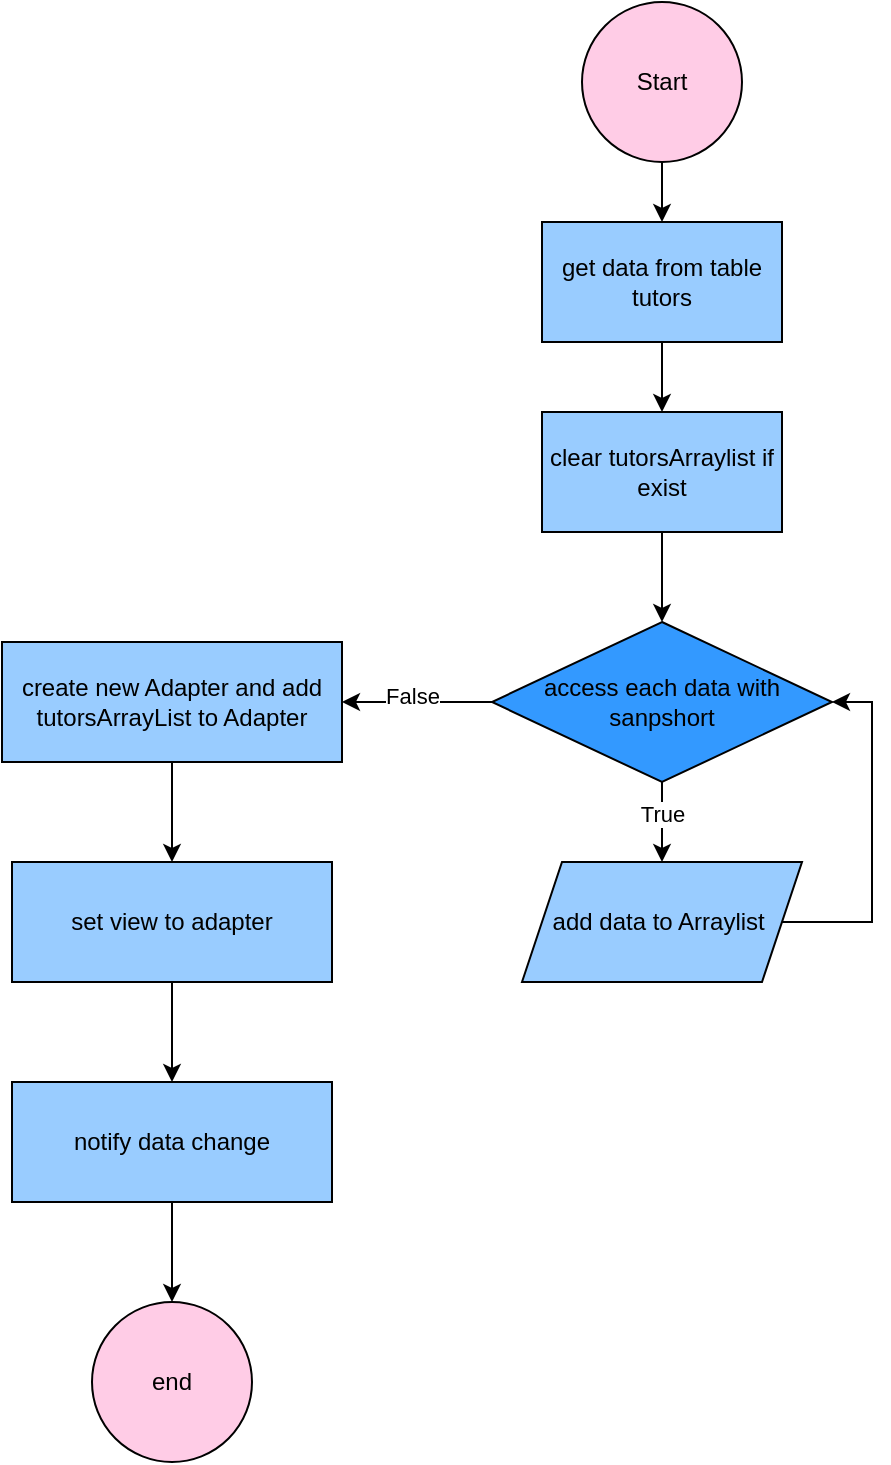 <mxfile version="24.2.2" type="device">
  <diagram id="C5RBs43oDa-KdzZeNtuy" name="Page-1">
    <mxGraphModel dx="1674" dy="818" grid="1" gridSize="10" guides="1" tooltips="1" connect="1" arrows="1" fold="1" page="1" pageScale="1" pageWidth="827" pageHeight="1169" math="0" shadow="0">
      <root>
        <mxCell id="WIyWlLk6GJQsqaUBKTNV-0" />
        <mxCell id="WIyWlLk6GJQsqaUBKTNV-1" parent="WIyWlLk6GJQsqaUBKTNV-0" />
        <mxCell id="2d5OuCjtOnEcSQ5wwcwF-11" value="" style="edgeStyle=orthogonalEdgeStyle;rounded=0;orthogonalLoop=1;jettySize=auto;html=1;" edge="1" parent="WIyWlLk6GJQsqaUBKTNV-1" source="2d5OuCjtOnEcSQ5wwcwF-0" target="2d5OuCjtOnEcSQ5wwcwF-1">
          <mxGeometry relative="1" as="geometry" />
        </mxCell>
        <mxCell id="2d5OuCjtOnEcSQ5wwcwF-0" value="Start" style="ellipse;whiteSpace=wrap;html=1;aspect=fixed;fillColor=#FFCCE6;" vertex="1" parent="WIyWlLk6GJQsqaUBKTNV-1">
          <mxGeometry x="490" y="350" width="80" height="80" as="geometry" />
        </mxCell>
        <mxCell id="2d5OuCjtOnEcSQ5wwcwF-12" value="" style="edgeStyle=orthogonalEdgeStyle;rounded=0;orthogonalLoop=1;jettySize=auto;html=1;" edge="1" parent="WIyWlLk6GJQsqaUBKTNV-1" source="2d5OuCjtOnEcSQ5wwcwF-1" target="2d5OuCjtOnEcSQ5wwcwF-3">
          <mxGeometry relative="1" as="geometry" />
        </mxCell>
        <mxCell id="2d5OuCjtOnEcSQ5wwcwF-1" value="get data from table tutors" style="rounded=0;whiteSpace=wrap;html=1;fillColor=#99CCFF;" vertex="1" parent="WIyWlLk6GJQsqaUBKTNV-1">
          <mxGeometry x="470" y="460" width="120" height="60" as="geometry" />
        </mxCell>
        <mxCell id="2d5OuCjtOnEcSQ5wwcwF-13" value="" style="edgeStyle=orthogonalEdgeStyle;rounded=0;orthogonalLoop=1;jettySize=auto;html=1;" edge="1" parent="WIyWlLk6GJQsqaUBKTNV-1" source="2d5OuCjtOnEcSQ5wwcwF-3" target="2d5OuCjtOnEcSQ5wwcwF-4">
          <mxGeometry relative="1" as="geometry" />
        </mxCell>
        <mxCell id="2d5OuCjtOnEcSQ5wwcwF-3" value="clear tutorsArraylist if exist" style="rounded=0;whiteSpace=wrap;html=1;fillColor=#99CCFF;" vertex="1" parent="WIyWlLk6GJQsqaUBKTNV-1">
          <mxGeometry x="470" y="555" width="120" height="60" as="geometry" />
        </mxCell>
        <mxCell id="2d5OuCjtOnEcSQ5wwcwF-14" value="" style="edgeStyle=orthogonalEdgeStyle;rounded=0;orthogonalLoop=1;jettySize=auto;html=1;" edge="1" parent="WIyWlLk6GJQsqaUBKTNV-1" source="2d5OuCjtOnEcSQ5wwcwF-4" target="2d5OuCjtOnEcSQ5wwcwF-7">
          <mxGeometry relative="1" as="geometry" />
        </mxCell>
        <mxCell id="2d5OuCjtOnEcSQ5wwcwF-20" value="False" style="edgeLabel;html=1;align=center;verticalAlign=middle;resizable=0;points=[];" vertex="1" connectable="0" parent="2d5OuCjtOnEcSQ5wwcwF-14">
          <mxGeometry x="0.067" y="-3" relative="1" as="geometry">
            <mxPoint as="offset" />
          </mxGeometry>
        </mxCell>
        <mxCell id="2d5OuCjtOnEcSQ5wwcwF-15" value="" style="edgeStyle=orthogonalEdgeStyle;rounded=0;orthogonalLoop=1;jettySize=auto;html=1;" edge="1" parent="WIyWlLk6GJQsqaUBKTNV-1" source="2d5OuCjtOnEcSQ5wwcwF-4" target="2d5OuCjtOnEcSQ5wwcwF-5">
          <mxGeometry relative="1" as="geometry" />
        </mxCell>
        <mxCell id="2d5OuCjtOnEcSQ5wwcwF-21" value="True" style="edgeLabel;html=1;align=center;verticalAlign=middle;resizable=0;points=[];" vertex="1" connectable="0" parent="2d5OuCjtOnEcSQ5wwcwF-15">
          <mxGeometry x="-0.2" relative="1" as="geometry">
            <mxPoint as="offset" />
          </mxGeometry>
        </mxCell>
        <mxCell id="2d5OuCjtOnEcSQ5wwcwF-4" value="access each data with sanpshort" style="rhombus;whiteSpace=wrap;html=1;fillColor=#3399FF;" vertex="1" parent="WIyWlLk6GJQsqaUBKTNV-1">
          <mxGeometry x="445" y="660" width="170" height="80" as="geometry" />
        </mxCell>
        <mxCell id="2d5OuCjtOnEcSQ5wwcwF-16" style="edgeStyle=orthogonalEdgeStyle;rounded=0;orthogonalLoop=1;jettySize=auto;html=1;exitX=1;exitY=0.5;exitDx=0;exitDy=0;entryX=1;entryY=0.5;entryDx=0;entryDy=0;" edge="1" parent="WIyWlLk6GJQsqaUBKTNV-1" source="2d5OuCjtOnEcSQ5wwcwF-5" target="2d5OuCjtOnEcSQ5wwcwF-4">
          <mxGeometry relative="1" as="geometry">
            <Array as="points">
              <mxPoint x="635" y="810" />
              <mxPoint x="635" y="700" />
            </Array>
          </mxGeometry>
        </mxCell>
        <mxCell id="2d5OuCjtOnEcSQ5wwcwF-5" value="add data to Arraylist&amp;nbsp;" style="shape=parallelogram;perimeter=parallelogramPerimeter;whiteSpace=wrap;html=1;fixedSize=1;fillColor=#99CCFF;" vertex="1" parent="WIyWlLk6GJQsqaUBKTNV-1">
          <mxGeometry x="460" y="780" width="140" height="60" as="geometry" />
        </mxCell>
        <mxCell id="2d5OuCjtOnEcSQ5wwcwF-17" value="" style="edgeStyle=orthogonalEdgeStyle;rounded=0;orthogonalLoop=1;jettySize=auto;html=1;" edge="1" parent="WIyWlLk6GJQsqaUBKTNV-1" source="2d5OuCjtOnEcSQ5wwcwF-7" target="2d5OuCjtOnEcSQ5wwcwF-8">
          <mxGeometry relative="1" as="geometry" />
        </mxCell>
        <mxCell id="2d5OuCjtOnEcSQ5wwcwF-7" value="create new Adapter and add tutorsArrayList to Adapter" style="rounded=0;whiteSpace=wrap;html=1;fillColor=#99CCFF;" vertex="1" parent="WIyWlLk6GJQsqaUBKTNV-1">
          <mxGeometry x="200" y="670" width="170" height="60" as="geometry" />
        </mxCell>
        <mxCell id="2d5OuCjtOnEcSQ5wwcwF-18" value="" style="edgeStyle=orthogonalEdgeStyle;rounded=0;orthogonalLoop=1;jettySize=auto;html=1;" edge="1" parent="WIyWlLk6GJQsqaUBKTNV-1" source="2d5OuCjtOnEcSQ5wwcwF-8" target="2d5OuCjtOnEcSQ5wwcwF-9">
          <mxGeometry relative="1" as="geometry" />
        </mxCell>
        <mxCell id="2d5OuCjtOnEcSQ5wwcwF-8" value="set view to adapter" style="rounded=0;whiteSpace=wrap;html=1;fillColor=#99CCFF;" vertex="1" parent="WIyWlLk6GJQsqaUBKTNV-1">
          <mxGeometry x="205" y="780" width="160" height="60" as="geometry" />
        </mxCell>
        <mxCell id="2d5OuCjtOnEcSQ5wwcwF-19" value="" style="edgeStyle=orthogonalEdgeStyle;rounded=0;orthogonalLoop=1;jettySize=auto;html=1;" edge="1" parent="WIyWlLk6GJQsqaUBKTNV-1" source="2d5OuCjtOnEcSQ5wwcwF-9" target="2d5OuCjtOnEcSQ5wwcwF-10">
          <mxGeometry relative="1" as="geometry" />
        </mxCell>
        <mxCell id="2d5OuCjtOnEcSQ5wwcwF-9" value="notify data change" style="rounded=0;whiteSpace=wrap;html=1;fillColor=#99CCFF;" vertex="1" parent="WIyWlLk6GJQsqaUBKTNV-1">
          <mxGeometry x="205" y="890" width="160" height="60" as="geometry" />
        </mxCell>
        <mxCell id="2d5OuCjtOnEcSQ5wwcwF-10" value="end" style="ellipse;whiteSpace=wrap;html=1;aspect=fixed;fillColor=#FFCCE6;" vertex="1" parent="WIyWlLk6GJQsqaUBKTNV-1">
          <mxGeometry x="245" y="1000" width="80" height="80" as="geometry" />
        </mxCell>
      </root>
    </mxGraphModel>
  </diagram>
</mxfile>
